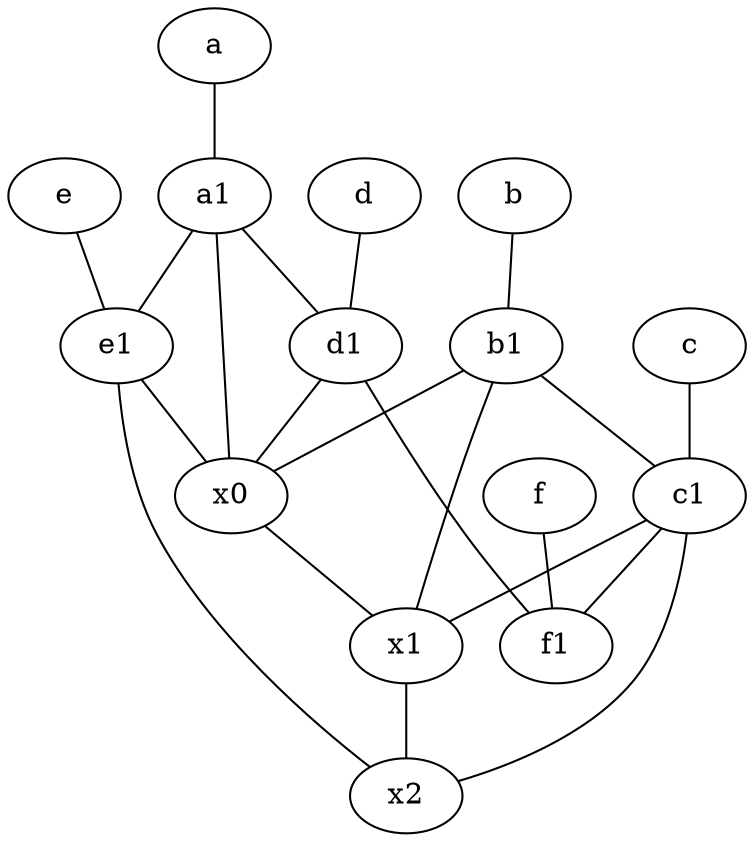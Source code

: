 graph {
	node [labelfontsize=50]
	c [labelfontsize=50 pos="4.5,2!"]
	e1 [labelfontsize=50 pos="7,7!"]
	f1 [labelfontsize=50 pos="3,8!"]
	x0 [labelfontsize=50]
	b [labelfontsize=50 pos="10,4!"]
	f [labelfontsize=50 pos="3,9!"]
	d1 [labelfontsize=50 pos="3,5!"]
	c1 [labelfontsize=50 pos="4.5,3!"]
	x2 [labelfontsize=50]
	a [labelfontsize=50 pos="8,2!"]
	b1 [labelfontsize=50 pos="9,4!"]
	d [labelfontsize=50 pos="2,5!"]
	e [labelfontsize=50 pos="7,9!"]
	x1 [labelfontsize=50]
	a1 [labelfontsize=50 pos="8,3!"]
	b1 -- c1
	d -- d1
	a1 -- x0
	e1 -- x0
	a -- a1
	x0 -- x1
	c1 -- x2
	c -- c1
	e -- e1
	b -- b1
	f -- f1
	x1 -- x2
	c1 -- x1
	e1 -- x2
	d1 -- x0
	b1 -- x0
	b1 -- x1
	a1 -- d1
	d1 -- f1
	a1 -- e1
	c1 -- f1
}
